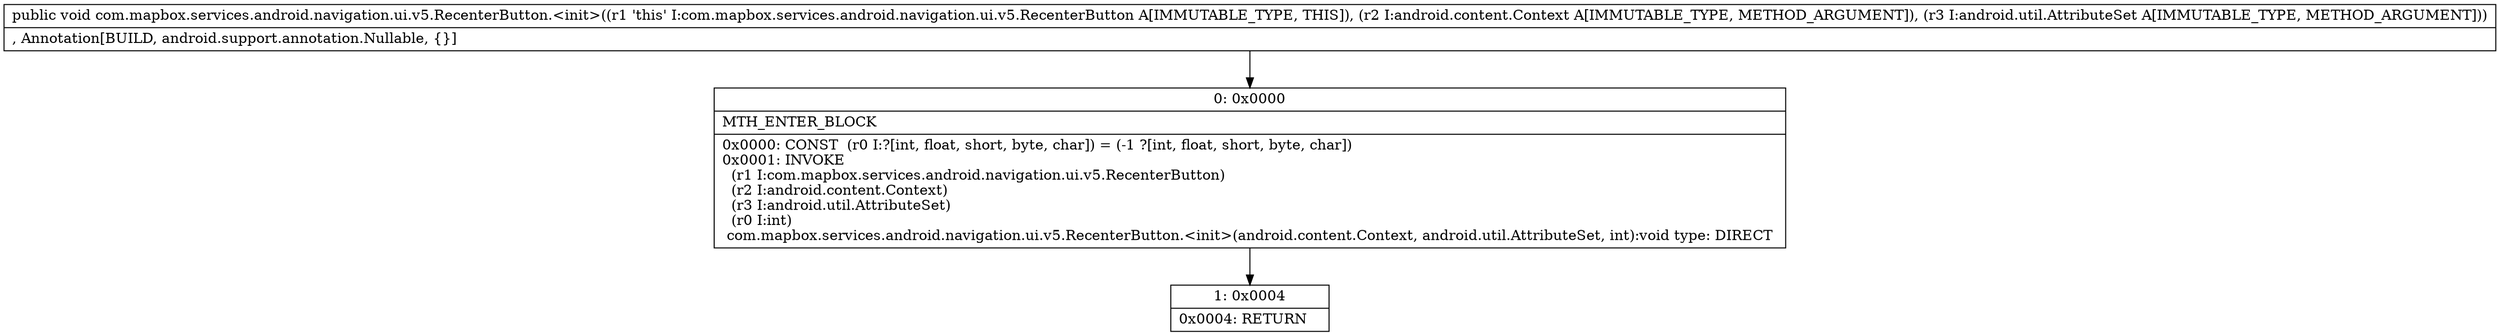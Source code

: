digraph "CFG forcom.mapbox.services.android.navigation.ui.v5.RecenterButton.\<init\>(Landroid\/content\/Context;Landroid\/util\/AttributeSet;)V" {
Node_0 [shape=record,label="{0\:\ 0x0000|MTH_ENTER_BLOCK\l|0x0000: CONST  (r0 I:?[int, float, short, byte, char]) = (\-1 ?[int, float, short, byte, char]) \l0x0001: INVOKE  \l  (r1 I:com.mapbox.services.android.navigation.ui.v5.RecenterButton)\l  (r2 I:android.content.Context)\l  (r3 I:android.util.AttributeSet)\l  (r0 I:int)\l com.mapbox.services.android.navigation.ui.v5.RecenterButton.\<init\>(android.content.Context, android.util.AttributeSet, int):void type: DIRECT \l}"];
Node_1 [shape=record,label="{1\:\ 0x0004|0x0004: RETURN   \l}"];
MethodNode[shape=record,label="{public void com.mapbox.services.android.navigation.ui.v5.RecenterButton.\<init\>((r1 'this' I:com.mapbox.services.android.navigation.ui.v5.RecenterButton A[IMMUTABLE_TYPE, THIS]), (r2 I:android.content.Context A[IMMUTABLE_TYPE, METHOD_ARGUMENT]), (r3 I:android.util.AttributeSet A[IMMUTABLE_TYPE, METHOD_ARGUMENT]))  | , Annotation[BUILD, android.support.annotation.Nullable, \{\}]\l}"];
MethodNode -> Node_0;
Node_0 -> Node_1;
}

